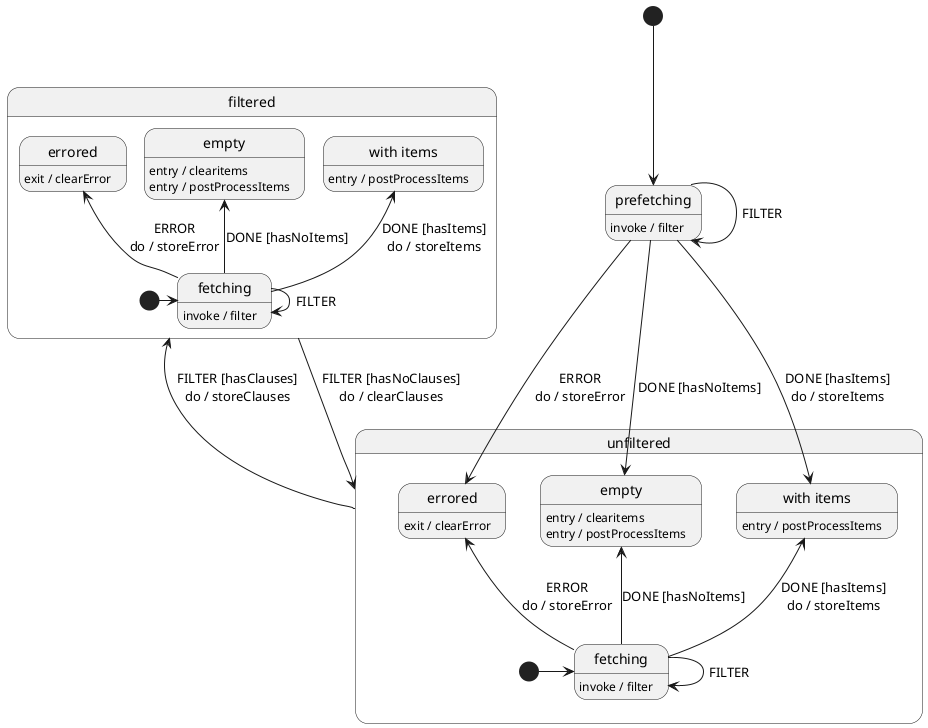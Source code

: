@startuml

  state unfiltered {
    state "fetching" as unfilteredFetching
    state "with items" as unfilteredWithItems
    state "empty" as unfilteredEmpty
    state "errored" as unfilteredErrored
    unfilteredFetching : invoke / filter
    unfilteredWithItems : entry / postProcessItems
    unfilteredEmpty : entry / clearitems\nentry / postProcessItems
    unfilteredErrored : exit / clearError
    [*] -> unfilteredFetching
    unfilteredFetching --> unfilteredFetching : FILTER
    unfilteredFetching -u-> unfilteredWithItems : DONE [hasItems]\ndo / storeItems
    unfilteredFetching -u-> unfilteredEmpty : DONE [hasNoItems]
    unfilteredFetching -u-> unfilteredErrored : ERROR\ndo / storeError
  }

  state filtered {
    state "fetching" as filteredFetching
    state "with items" as filteredWithItems
    state "empty" as filteredEmpty
    state "errored" as filteredErrored
    filteredFetching : invoke / filter
    filteredWithItems : entry / postProcessItems
    filteredEmpty : entry / clearitems\nentry / postProcessItems
    filteredErrored : exit / clearError
    [*] -> filteredFetching
    filteredFetching --> filteredFetching : FILTER
    filteredFetching -u-> filteredWithItems : DONE [hasItems]\ndo / storeItems
    filteredFetching -u-> filteredEmpty : DONE [hasNoItems]
    filteredFetching -u-> filteredErrored : ERROR\ndo / storeError
  }

  unfiltered -u-> filtered : FILTER [hasClauses]\ndo / storeClauses
  filtered -d-> unfiltered : FILTER [hasNoClauses]\ndo / clearClauses

  [*] --> prefetching
  prefetching : invoke / filter
  prefetching --> prefetching : FILTER
  prefetching --> unfilteredWithItems : DONE [hasItems]\ndo / storeItems
  prefetching --> unfilteredEmpty : DONE [hasNoItems]
  prefetching --> unfilteredErrored : ERROR\ndo / storeError

@enduml
